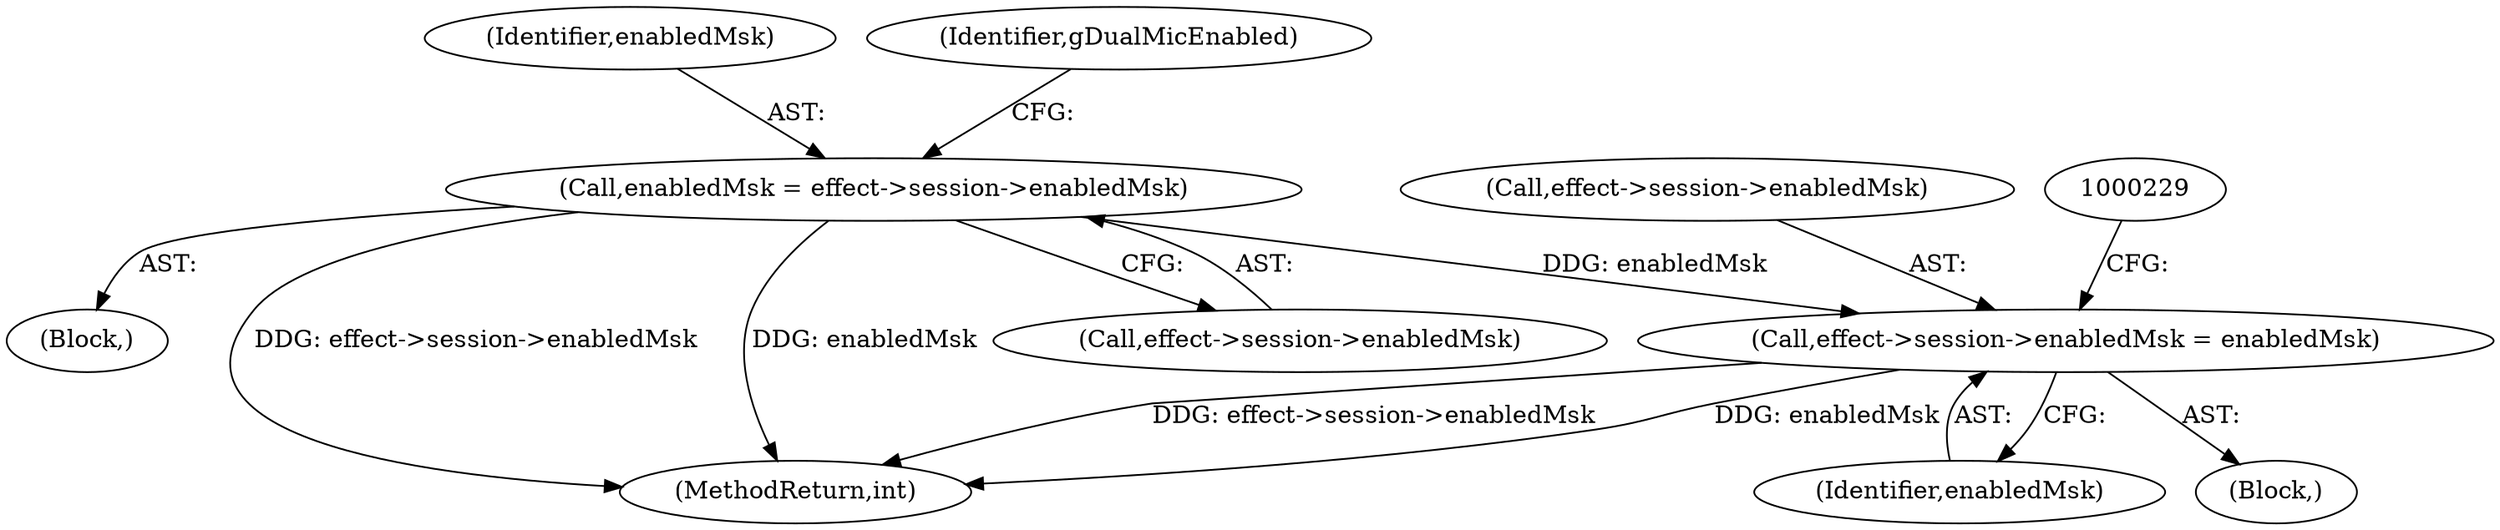 digraph "0_Android_aeea52da00d210587fb3ed895de3d5f2e0264c88_9@pointer" {
"1000218" [label="(Call,effect->session->enabledMsk = enabledMsk)"];
"1000186" [label="(Call,enabledMsk = effect->session->enabledMsk)"];
"1000218" [label="(Call,effect->session->enabledMsk = enabledMsk)"];
"1000188" [label="(Call,effect->session->enabledMsk)"];
"1000159" [label="(Block,)"];
"1000217" [label="(Block,)"];
"1000224" [label="(Identifier,enabledMsk)"];
"1000187" [label="(Identifier,enabledMsk)"];
"1000186" [label="(Call,enabledMsk = effect->session->enabledMsk)"];
"1000219" [label="(Call,effect->session->enabledMsk)"];
"1000194" [label="(Identifier,gDualMicEnabled)"];
"1001318" [label="(MethodReturn,int)"];
"1000218" -> "1000217"  [label="AST: "];
"1000218" -> "1000224"  [label="CFG: "];
"1000219" -> "1000218"  [label="AST: "];
"1000224" -> "1000218"  [label="AST: "];
"1000229" -> "1000218"  [label="CFG: "];
"1000218" -> "1001318"  [label="DDG: effect->session->enabledMsk"];
"1000218" -> "1001318"  [label="DDG: enabledMsk"];
"1000186" -> "1000218"  [label="DDG: enabledMsk"];
"1000186" -> "1000159"  [label="AST: "];
"1000186" -> "1000188"  [label="CFG: "];
"1000187" -> "1000186"  [label="AST: "];
"1000188" -> "1000186"  [label="AST: "];
"1000194" -> "1000186"  [label="CFG: "];
"1000186" -> "1001318"  [label="DDG: effect->session->enabledMsk"];
"1000186" -> "1001318"  [label="DDG: enabledMsk"];
}

